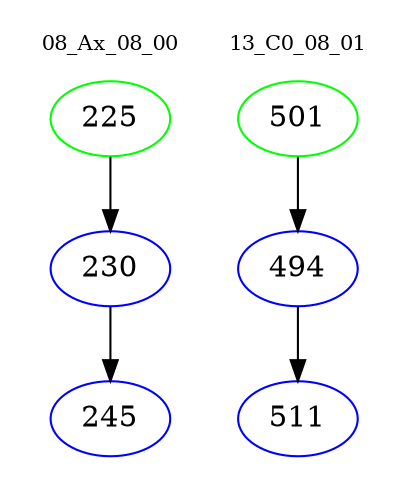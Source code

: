 digraph{
subgraph cluster_0 {
color = white
label = "08_Ax_08_00";
fontsize=10;
T0_225 [label="225", color="green"]
T0_225 -> T0_230 [color="black"]
T0_230 [label="230", color="blue"]
T0_230 -> T0_245 [color="black"]
T0_245 [label="245", color="blue"]
}
subgraph cluster_1 {
color = white
label = "13_C0_08_01";
fontsize=10;
T1_501 [label="501", color="green"]
T1_501 -> T1_494 [color="black"]
T1_494 [label="494", color="blue"]
T1_494 -> T1_511 [color="black"]
T1_511 [label="511", color="blue"]
}
}
